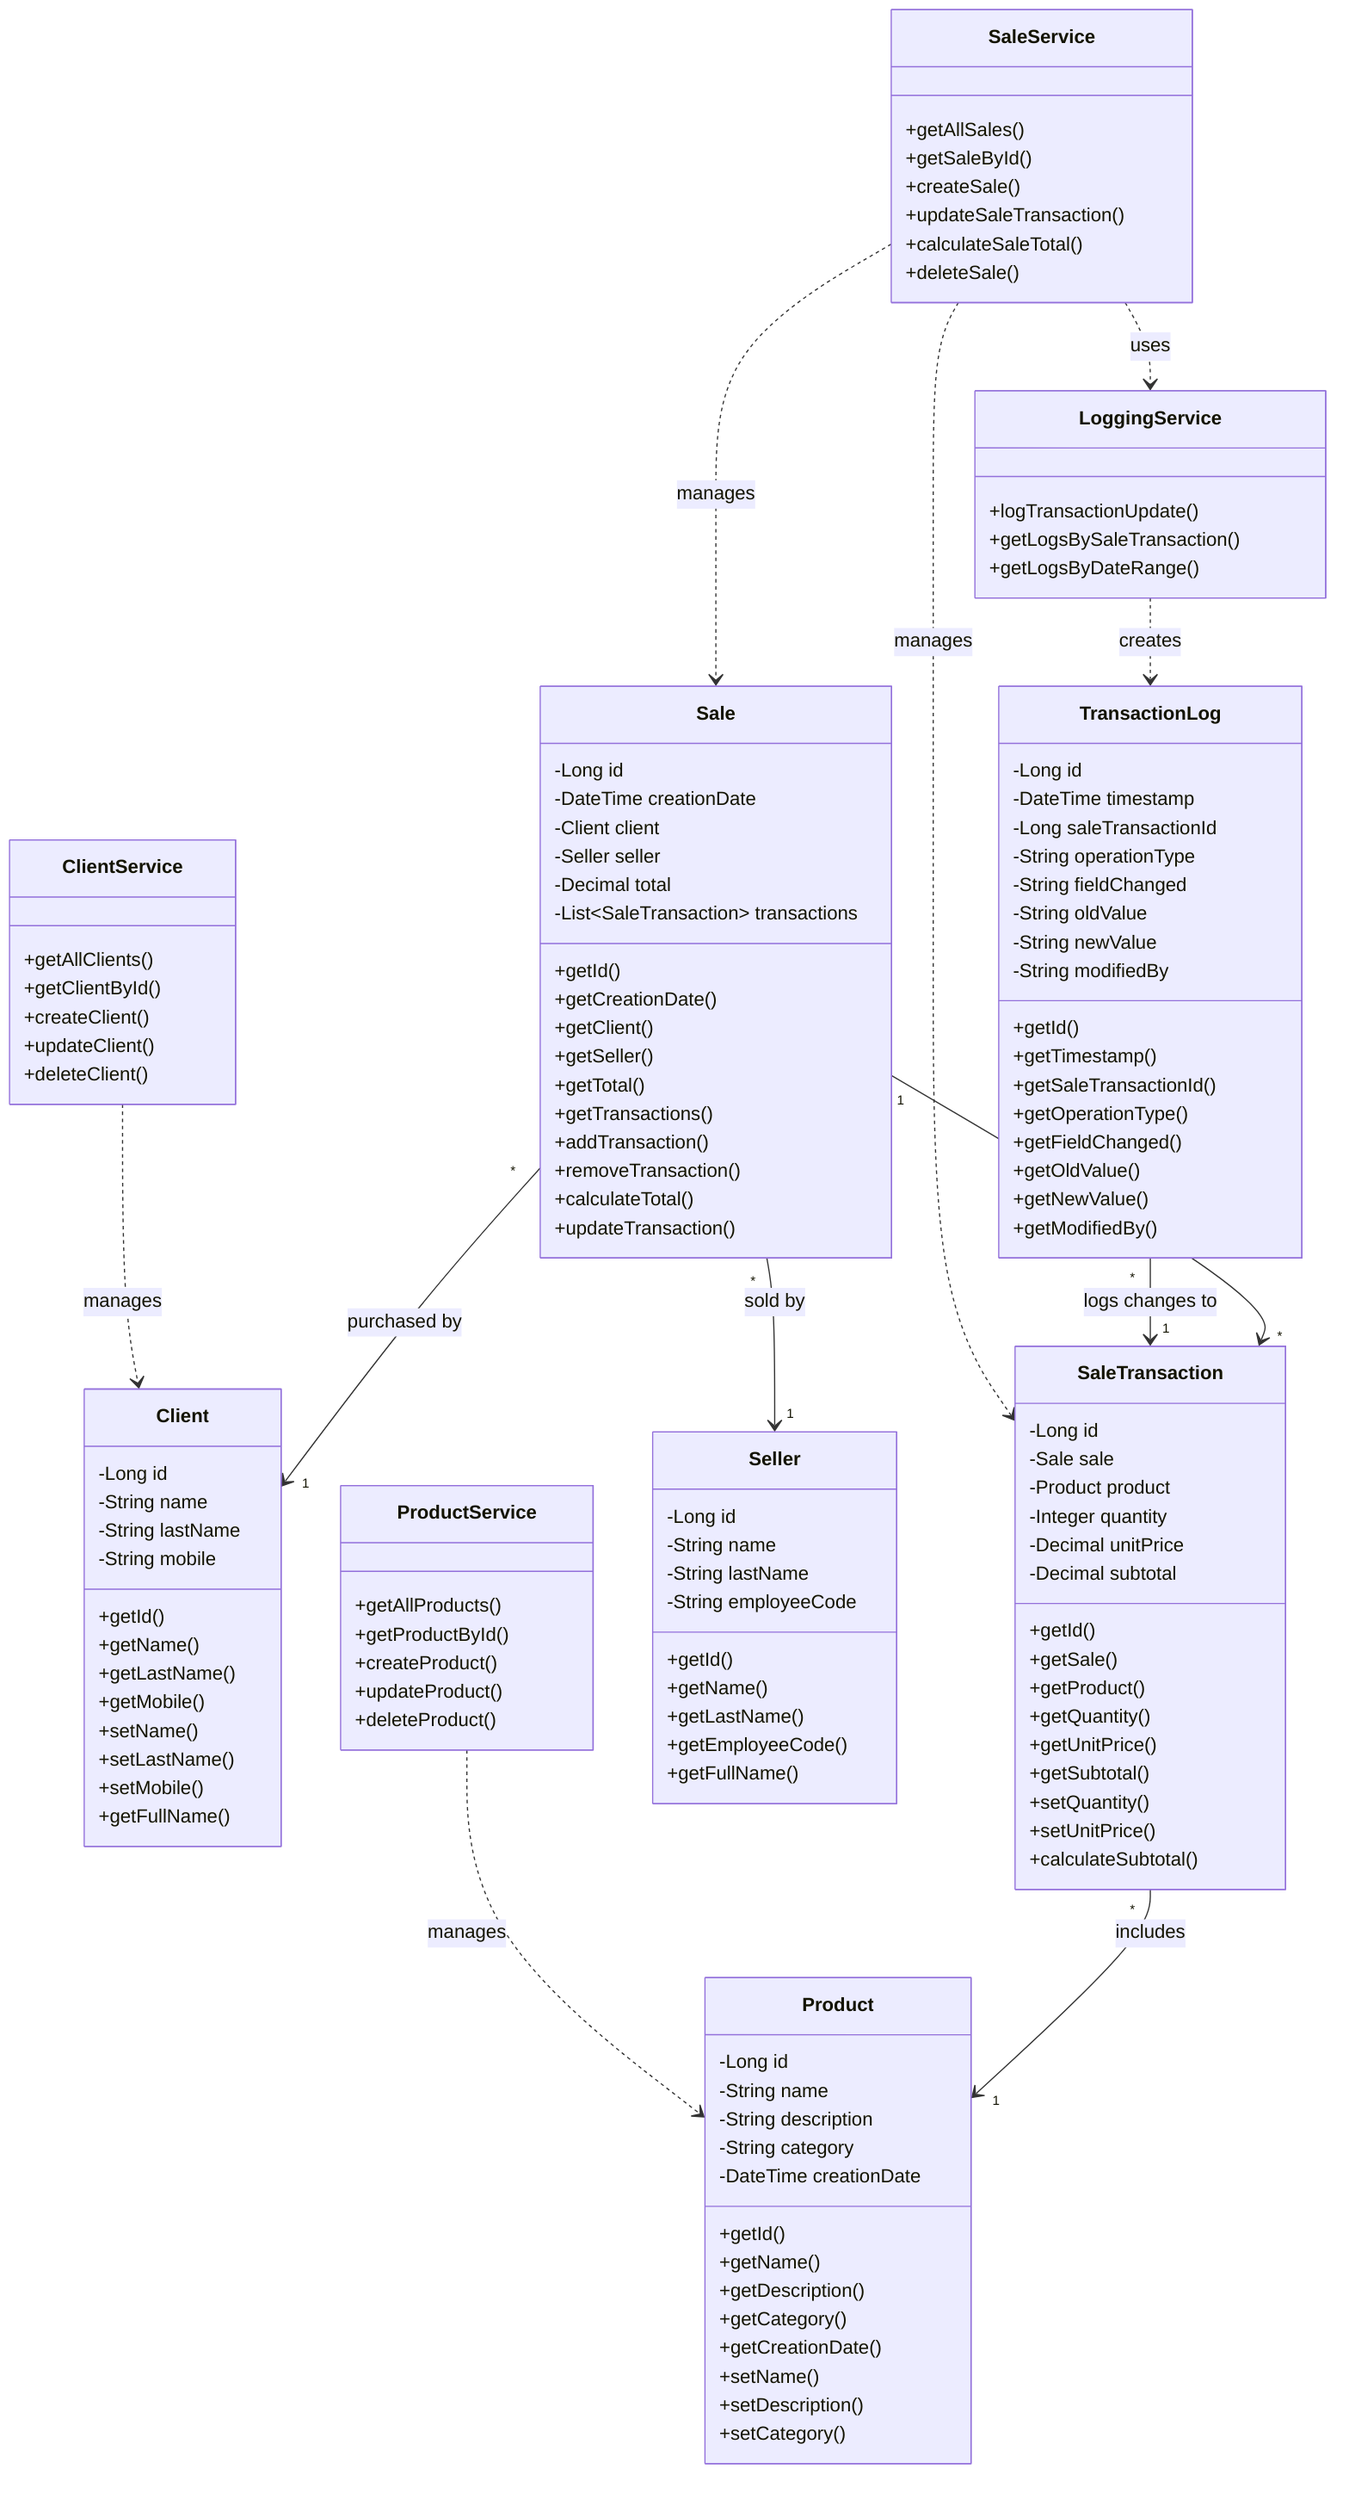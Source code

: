 classDiagram
    class Product {
        -Long id
        -String name
        -String description
        -String category
        -DateTime creationDate
        +getId()
        +getName()
        +getDescription()
        +getCategory()
        +getCreationDate()
        +setName()
        +setDescription()
        +setCategory()
    }

    class Client {
        -Long id
        -String name
        -String lastName
        -String mobile
        +getId()
        +getName()
        +getLastName()
        +getMobile()
        +setName()
        +setLastName()
        +setMobile()
        +getFullName()
    }

    class Sale {
        -Long id
        -DateTime creationDate
        -Client client
        -Seller seller
        -Decimal total
        -List~SaleTransaction~ transactions
        +getId()
        +getCreationDate()
        +getClient()
        +getSeller()
        +getTotal()
        +getTransactions()
        +addTransaction()
        +removeTransaction()
        +calculateTotal()
        +updateTransaction()
    }

    class SaleTransaction {
        -Long id
        -Sale sale
        -Product product
        -Integer quantity
        -Decimal unitPrice
        -Decimal subtotal
        +getId()
        +getSale()
        +getProduct()
        +getQuantity()
        +getUnitPrice()
        +getSubtotal()
        +setQuantity()
        +setUnitPrice()
        +calculateSubtotal()
    }

    class Seller {
        -Long id
        -String name
        -String lastName
        -String employeeCode
        +getId()
        +getName()
        +getLastName()
        +getEmployeeCode()
        +getFullName()
    }

    class TransactionLog {
        -Long id
        -DateTime timestamp
        -Long saleTransactionId
        -String operationType
        -String fieldChanged
        -String oldValue
        -String newValue
        -String modifiedBy
        +getId()
        +getTimestamp()
        +getSaleTransactionId()
        +getOperationType()
        +getFieldChanged()
        +getOldValue()
        +getNewValue()
        +getModifiedBy()
    }

    class ProductService {
        +getAllProducts()
        +getProductById()
        +createProduct()
        +updateProduct()
        +deleteProduct()
    }

    class ClientService {
        +getAllClients()
        +getClientById()
        +createClient()
        +updateClient()
        +deleteClient()
    }

    class SaleService {
        +getAllSales()
        +getSaleById()
        +createSale()
        +updateSaleTransaction()
        +calculateSaleTotal()
        +deleteSale()
    }

    class LoggingService {
        +logTransactionUpdate()
        +getLogsBySaleTransaction()
        +getLogsByDateRange()
    }

    Sale "1" --> "*" SaleTransaction : contains
    Sale "*" --> "1" Client : purchased by
    Sale "*" --> "1" Seller : sold by
    SaleTransaction "*" --> "1" Product : includes
    TransactionLog "*" --> "1" SaleTransaction : logs changes to
    
    ProductService ..> Product : manages
    ClientService ..> Client : manages
    SaleService ..> Sale : manages
    SaleService ..> SaleTransaction : manages
    LoggingService ..> TransactionLog : creates
    SaleService ..> LoggingService : uses